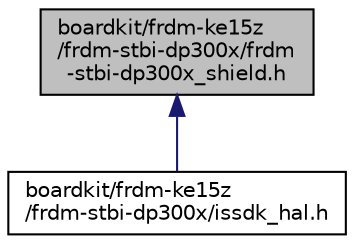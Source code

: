 digraph "boardkit/frdm-ke15z/frdm-stbi-dp300x/frdm-stbi-dp300x_shield.h"
{
  edge [fontname="Helvetica",fontsize="10",labelfontname="Helvetica",labelfontsize="10"];
  node [fontname="Helvetica",fontsize="10",shape=record];
  Node1 [label="boardkit/frdm-ke15z\l/frdm-stbi-dp300x/frdm\l-stbi-dp300x_shield.h",height=0.2,width=0.4,color="black", fillcolor="grey75", style="filled", fontcolor="black"];
  Node1 -> Node2 [dir="back",color="midnightblue",fontsize="10",style="solid",fontname="Helvetica"];
  Node2 [label="boardkit/frdm-ke15z\l/frdm-stbi-dp300x/issdk_hal.h",height=0.2,width=0.4,color="black", fillcolor="white", style="filled",URL="$frdm-ke15z_2frdm-stbi-dp300x_2issdk__hal_8h.html"];
}
